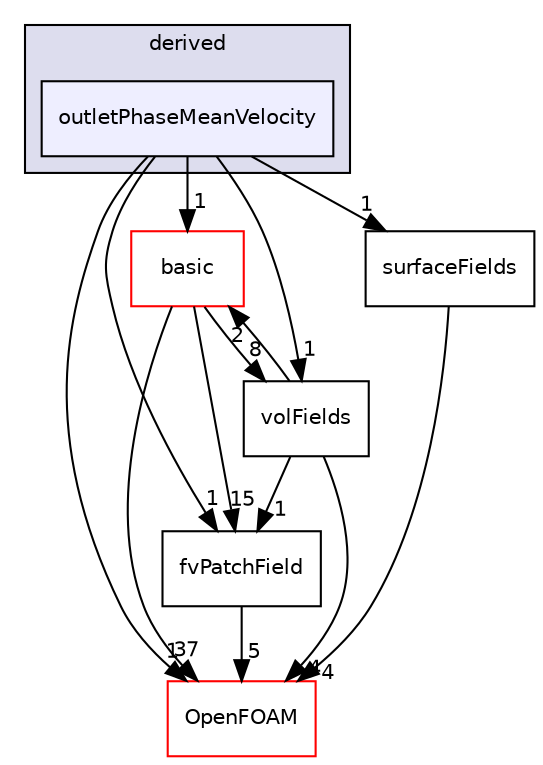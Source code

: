 digraph "src/finiteVolume/fields/fvPatchFields/derived/outletPhaseMeanVelocity" {
  bgcolor=transparent;
  compound=true
  node [ fontsize="10", fontname="Helvetica"];
  edge [ labelfontsize="10", labelfontname="Helvetica"];
  subgraph clusterdir_ece9aa6b5af9a7776a75b0c1993b0910 {
    graph [ bgcolor="#ddddee", pencolor="black", label="derived" fontname="Helvetica", fontsize="10", URL="dir_ece9aa6b5af9a7776a75b0c1993b0910.html"]
  dir_050205dcc2ecbfe58caa261b99115ae7 [shape=box, label="outletPhaseMeanVelocity", style="filled", fillcolor="#eeeeff", pencolor="black", URL="dir_050205dcc2ecbfe58caa261b99115ae7.html"];
  }
  dir_546b14c9025d30bb5b92fa069dbdd82c [shape=box label="basic" color="red" URL="dir_546b14c9025d30bb5b92fa069dbdd82c.html"];
  dir_6b9423849569a7ee618201e7cfce9eaa [shape=box label="fvPatchField" URL="dir_6b9423849569a7ee618201e7cfce9eaa.html"];
  dir_bd8bf7fa65467c460a50eacc456ce356 [shape=box label="volFields" URL="dir_bd8bf7fa65467c460a50eacc456ce356.html"];
  dir_c5473ff19b20e6ec4dfe5c310b3778a8 [shape=box label="OpenFOAM" color="red" URL="dir_c5473ff19b20e6ec4dfe5c310b3778a8.html"];
  dir_606ba9250f9107f82f779cbd3e87c3a5 [shape=box label="surfaceFields" URL="dir_606ba9250f9107f82f779cbd3e87c3a5.html"];
  dir_546b14c9025d30bb5b92fa069dbdd82c->dir_6b9423849569a7ee618201e7cfce9eaa [headlabel="15", labeldistance=1.5 headhref="dir_000938_001041.html"];
  dir_546b14c9025d30bb5b92fa069dbdd82c->dir_bd8bf7fa65467c460a50eacc456ce356 [headlabel="8", labeldistance=1.5 headhref="dir_000938_001062.html"];
  dir_546b14c9025d30bb5b92fa069dbdd82c->dir_c5473ff19b20e6ec4dfe5c310b3778a8 [headlabel="37", labeldistance=1.5 headhref="dir_000938_001896.html"];
  dir_6b9423849569a7ee618201e7cfce9eaa->dir_c5473ff19b20e6ec4dfe5c310b3778a8 [headlabel="5", labeldistance=1.5 headhref="dir_001041_001896.html"];
  dir_050205dcc2ecbfe58caa261b99115ae7->dir_546b14c9025d30bb5b92fa069dbdd82c [headlabel="1", labeldistance=1.5 headhref="dir_001001_000938.html"];
  dir_050205dcc2ecbfe58caa261b99115ae7->dir_6b9423849569a7ee618201e7cfce9eaa [headlabel="1", labeldistance=1.5 headhref="dir_001001_001041.html"];
  dir_050205dcc2ecbfe58caa261b99115ae7->dir_bd8bf7fa65467c460a50eacc456ce356 [headlabel="1", labeldistance=1.5 headhref="dir_001001_001062.html"];
  dir_050205dcc2ecbfe58caa261b99115ae7->dir_c5473ff19b20e6ec4dfe5c310b3778a8 [headlabel="1", labeldistance=1.5 headhref="dir_001001_001896.html"];
  dir_050205dcc2ecbfe58caa261b99115ae7->dir_606ba9250f9107f82f779cbd3e87c3a5 [headlabel="1", labeldistance=1.5 headhref="dir_001001_001061.html"];
  dir_bd8bf7fa65467c460a50eacc456ce356->dir_546b14c9025d30bb5b92fa069dbdd82c [headlabel="2", labeldistance=1.5 headhref="dir_001062_000938.html"];
  dir_bd8bf7fa65467c460a50eacc456ce356->dir_6b9423849569a7ee618201e7cfce9eaa [headlabel="1", labeldistance=1.5 headhref="dir_001062_001041.html"];
  dir_bd8bf7fa65467c460a50eacc456ce356->dir_c5473ff19b20e6ec4dfe5c310b3778a8 [headlabel="4", labeldistance=1.5 headhref="dir_001062_001896.html"];
  dir_606ba9250f9107f82f779cbd3e87c3a5->dir_c5473ff19b20e6ec4dfe5c310b3778a8 [headlabel="4", labeldistance=1.5 headhref="dir_001061_001896.html"];
}
